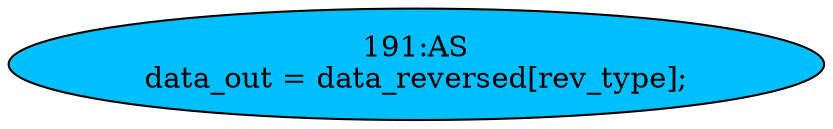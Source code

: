 strict digraph "" {
	node [label="\N"];
	"191:AS"	 [ast="<pyverilog.vparser.ast.Assign object at 0x7f0126298a90>",
		def_var="['data_out']",
		fillcolor=deepskyblue,
		label="191:AS
data_out = data_reversed[rev_type];",
		statements="[]",
		style=filled,
		typ=Assign,
		use_var="['data_reversed', 'rev_type']"];
}
